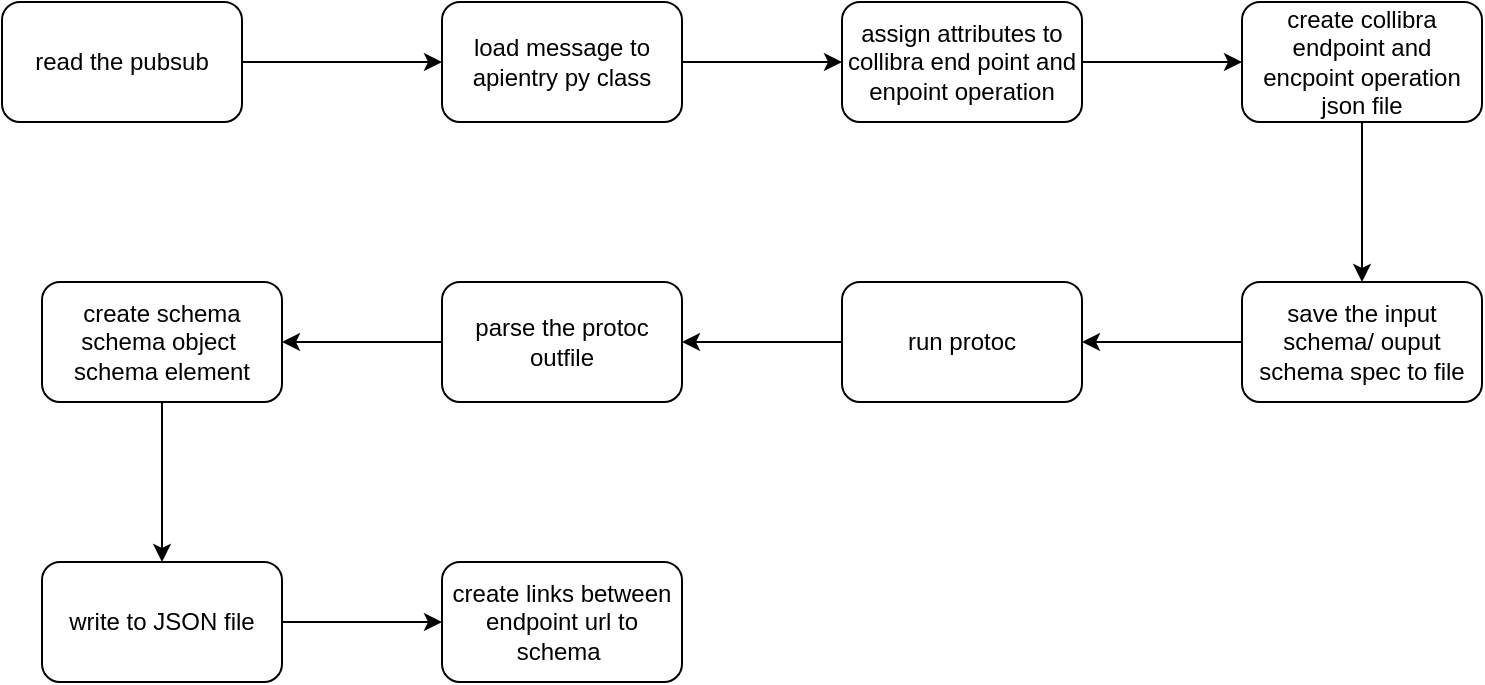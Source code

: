 <mxfile version="21.3.2" type="github">
  <diagram name="Page-1" id="3ftfTPytoQbpq2_4yqRJ">
    <mxGraphModel dx="1562" dy="869" grid="1" gridSize="10" guides="1" tooltips="1" connect="1" arrows="1" fold="1" page="1" pageScale="1" pageWidth="850" pageHeight="1100" math="0" shadow="0">
      <root>
        <mxCell id="0" />
        <mxCell id="1" parent="0" />
        <mxCell id="-u1fDimeLWn8FqMo8pag-2" style="edgeStyle=orthogonalEdgeStyle;rounded=0;orthogonalLoop=1;jettySize=auto;html=1;" edge="1" parent="1" source="-u1fDimeLWn8FqMo8pag-1">
          <mxGeometry relative="1" as="geometry">
            <mxPoint x="300" y="120" as="targetPoint" />
          </mxGeometry>
        </mxCell>
        <mxCell id="-u1fDimeLWn8FqMo8pag-1" value="read the pubsub" style="rounded=1;whiteSpace=wrap;html=1;" vertex="1" parent="1">
          <mxGeometry x="80" y="90" width="120" height="60" as="geometry" />
        </mxCell>
        <mxCell id="-u1fDimeLWn8FqMo8pag-5" value="" style="edgeStyle=orthogonalEdgeStyle;rounded=0;orthogonalLoop=1;jettySize=auto;html=1;" edge="1" parent="1" source="-u1fDimeLWn8FqMo8pag-3" target="-u1fDimeLWn8FqMo8pag-4">
          <mxGeometry relative="1" as="geometry" />
        </mxCell>
        <mxCell id="-u1fDimeLWn8FqMo8pag-3" value="load message to apientry py class" style="rounded=1;whiteSpace=wrap;html=1;" vertex="1" parent="1">
          <mxGeometry x="300" y="90" width="120" height="60" as="geometry" />
        </mxCell>
        <mxCell id="-u1fDimeLWn8FqMo8pag-7" value="" style="edgeStyle=orthogonalEdgeStyle;rounded=0;orthogonalLoop=1;jettySize=auto;html=1;" edge="1" parent="1" source="-u1fDimeLWn8FqMo8pag-4" target="-u1fDimeLWn8FqMo8pag-6">
          <mxGeometry relative="1" as="geometry" />
        </mxCell>
        <mxCell id="-u1fDimeLWn8FqMo8pag-4" value="assign attributes to collibra end point and enpoint operation" style="whiteSpace=wrap;html=1;rounded=1;" vertex="1" parent="1">
          <mxGeometry x="500" y="90" width="120" height="60" as="geometry" />
        </mxCell>
        <mxCell id="-u1fDimeLWn8FqMo8pag-9" value="" style="edgeStyle=orthogonalEdgeStyle;rounded=0;orthogonalLoop=1;jettySize=auto;html=1;" edge="1" parent="1" source="-u1fDimeLWn8FqMo8pag-6" target="-u1fDimeLWn8FqMo8pag-8">
          <mxGeometry relative="1" as="geometry" />
        </mxCell>
        <mxCell id="-u1fDimeLWn8FqMo8pag-6" value="create collibra endpoint and encpoint operation json file" style="whiteSpace=wrap;html=1;rounded=1;" vertex="1" parent="1">
          <mxGeometry x="700" y="90" width="120" height="60" as="geometry" />
        </mxCell>
        <mxCell id="-u1fDimeLWn8FqMo8pag-11" value="" style="edgeStyle=orthogonalEdgeStyle;rounded=0;orthogonalLoop=1;jettySize=auto;html=1;" edge="1" parent="1" source="-u1fDimeLWn8FqMo8pag-8" target="-u1fDimeLWn8FqMo8pag-10">
          <mxGeometry relative="1" as="geometry" />
        </mxCell>
        <mxCell id="-u1fDimeLWn8FqMo8pag-8" value="save the input schema/ ouput schema spec to file" style="whiteSpace=wrap;html=1;rounded=1;" vertex="1" parent="1">
          <mxGeometry x="700" y="230" width="120" height="60" as="geometry" />
        </mxCell>
        <mxCell id="-u1fDimeLWn8FqMo8pag-13" value="" style="edgeStyle=orthogonalEdgeStyle;rounded=0;orthogonalLoop=1;jettySize=auto;html=1;" edge="1" parent="1" source="-u1fDimeLWn8FqMo8pag-10" target="-u1fDimeLWn8FqMo8pag-12">
          <mxGeometry relative="1" as="geometry" />
        </mxCell>
        <mxCell id="-u1fDimeLWn8FqMo8pag-10" value="run protoc" style="whiteSpace=wrap;html=1;rounded=1;" vertex="1" parent="1">
          <mxGeometry x="500" y="230" width="120" height="60" as="geometry" />
        </mxCell>
        <mxCell id="-u1fDimeLWn8FqMo8pag-15" value="" style="edgeStyle=orthogonalEdgeStyle;rounded=0;orthogonalLoop=1;jettySize=auto;html=1;" edge="1" parent="1" source="-u1fDimeLWn8FqMo8pag-12" target="-u1fDimeLWn8FqMo8pag-14">
          <mxGeometry relative="1" as="geometry" />
        </mxCell>
        <mxCell id="-u1fDimeLWn8FqMo8pag-12" value="parse the protoc outfile" style="whiteSpace=wrap;html=1;rounded=1;" vertex="1" parent="1">
          <mxGeometry x="300" y="230" width="120" height="60" as="geometry" />
        </mxCell>
        <mxCell id="-u1fDimeLWn8FqMo8pag-17" value="" style="edgeStyle=orthogonalEdgeStyle;rounded=0;orthogonalLoop=1;jettySize=auto;html=1;" edge="1" parent="1" source="-u1fDimeLWn8FqMo8pag-14" target="-u1fDimeLWn8FqMo8pag-16">
          <mxGeometry relative="1" as="geometry" />
        </mxCell>
        <mxCell id="-u1fDimeLWn8FqMo8pag-14" value="create schema&lt;br&gt;schema object&amp;nbsp;&lt;br&gt;schema element" style="whiteSpace=wrap;html=1;rounded=1;" vertex="1" parent="1">
          <mxGeometry x="100" y="230" width="120" height="60" as="geometry" />
        </mxCell>
        <mxCell id="-u1fDimeLWn8FqMo8pag-19" value="" style="edgeStyle=orthogonalEdgeStyle;rounded=0;orthogonalLoop=1;jettySize=auto;html=1;" edge="1" parent="1" source="-u1fDimeLWn8FqMo8pag-16" target="-u1fDimeLWn8FqMo8pag-18">
          <mxGeometry relative="1" as="geometry" />
        </mxCell>
        <mxCell id="-u1fDimeLWn8FqMo8pag-16" value="write to JSON file" style="whiteSpace=wrap;html=1;rounded=1;" vertex="1" parent="1">
          <mxGeometry x="100" y="370" width="120" height="60" as="geometry" />
        </mxCell>
        <mxCell id="-u1fDimeLWn8FqMo8pag-18" value="create links between endpoint url to schema&amp;nbsp;" style="whiteSpace=wrap;html=1;rounded=1;" vertex="1" parent="1">
          <mxGeometry x="300" y="370" width="120" height="60" as="geometry" />
        </mxCell>
      </root>
    </mxGraphModel>
  </diagram>
</mxfile>
